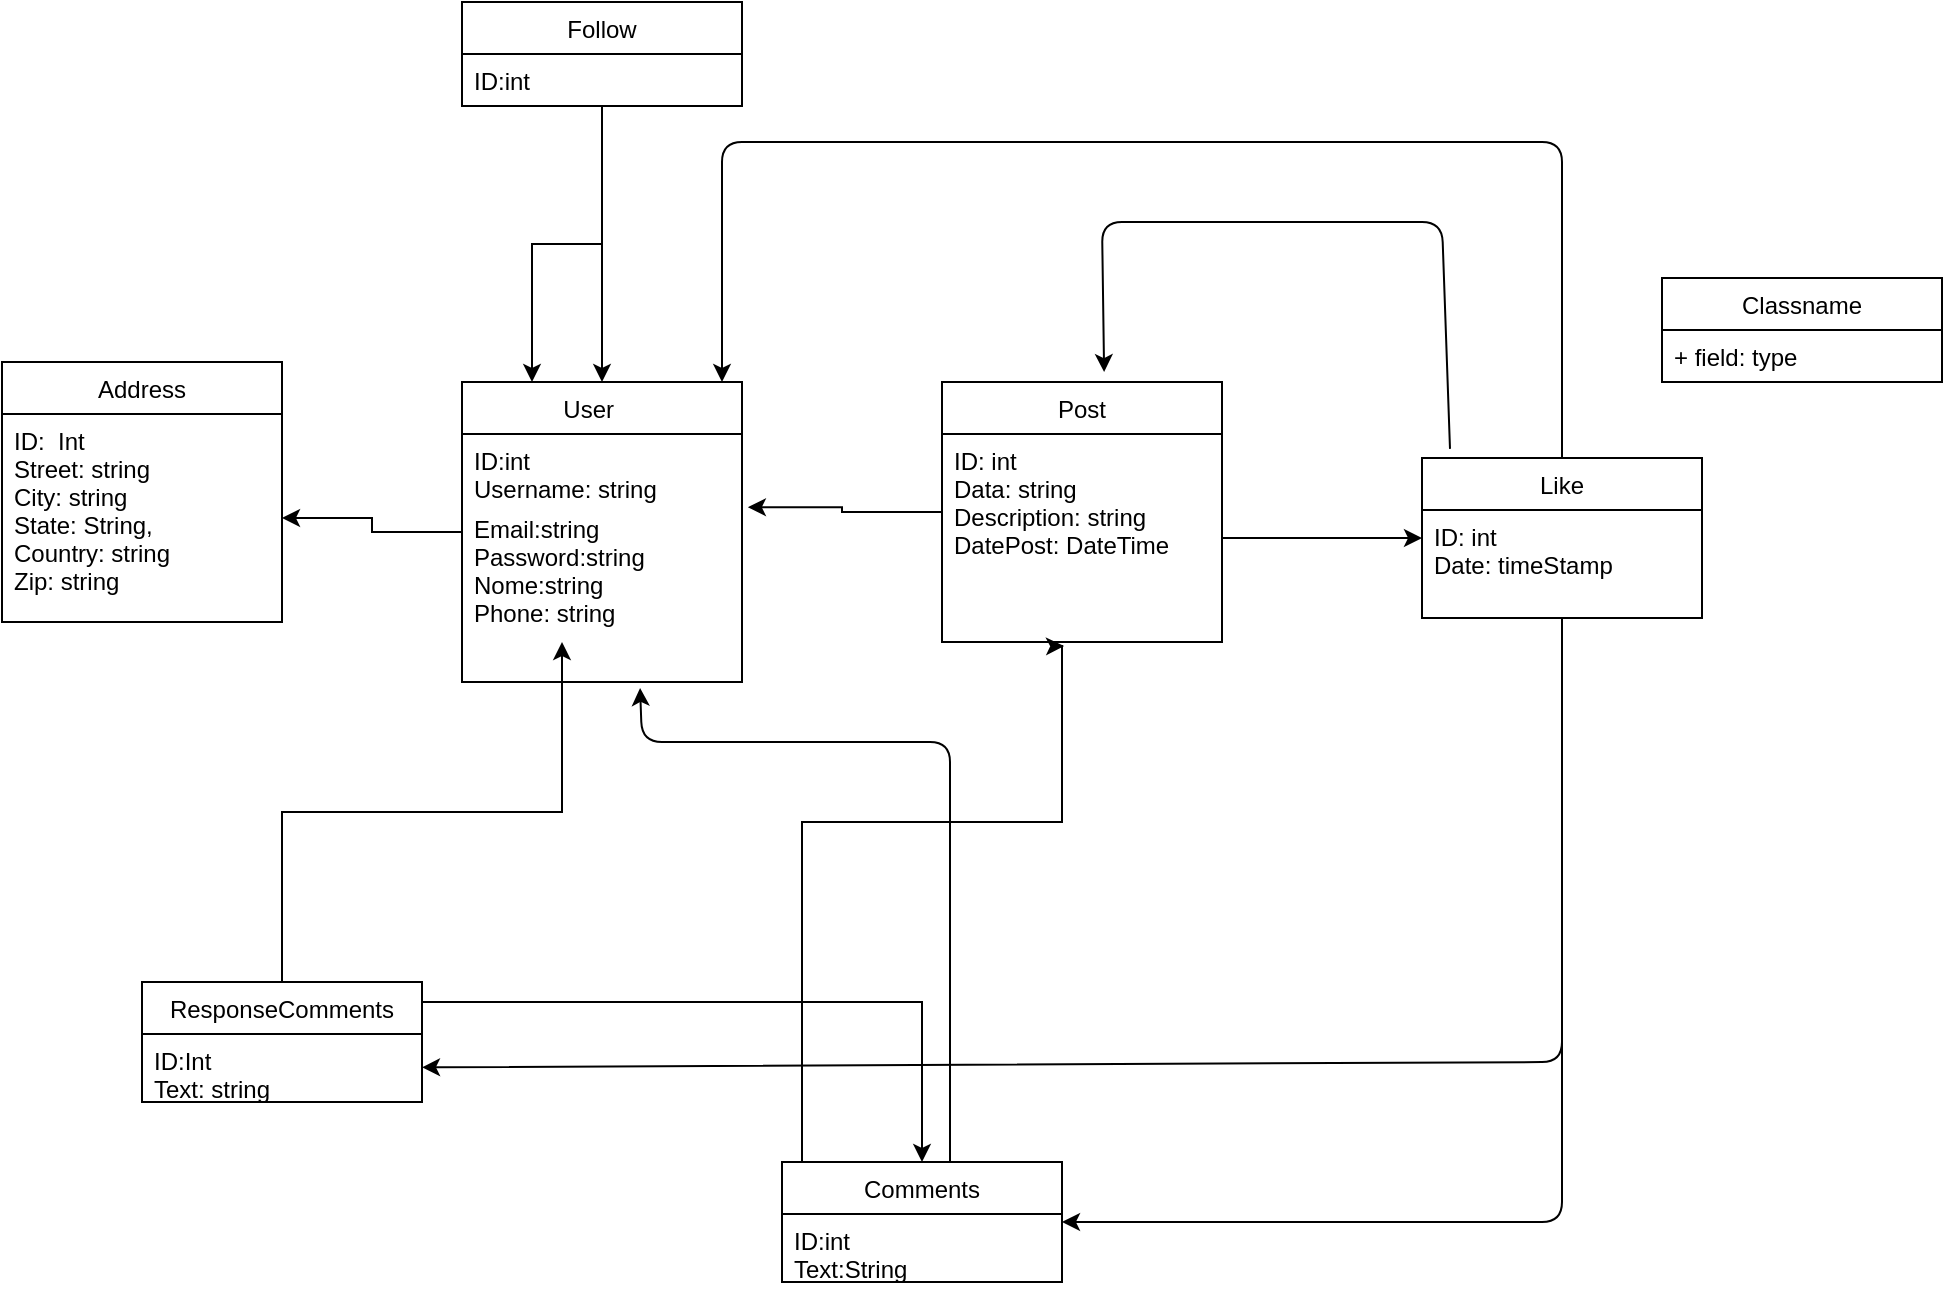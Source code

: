 <mxfile>
    <diagram id="tBFiH671If8sxwnHub_W" name="Page-1">
        <mxGraphModel dx="2081" dy="1890" grid="1" gridSize="10" guides="1" tooltips="1" connect="1" arrows="1" fold="1" page="1" pageScale="1" pageWidth="850" pageHeight="1100" math="0" shadow="0">
            <root>
                <mxCell id="0"/>
                <mxCell id="1" parent="0"/>
                <mxCell id="QNAiTk-AWDqAd8Ro9L4--46" style="edgeStyle=orthogonalEdgeStyle;rounded=0;orthogonalLoop=1;jettySize=auto;html=1;entryX=1;entryY=0.5;entryDx=0;entryDy=0;" parent="1" source="QNAiTk-AWDqAd8Ro9L4--4" target="QNAiTk-AWDqAd8Ro9L4--45" edge="1">
                    <mxGeometry relative="1" as="geometry"/>
                </mxCell>
                <mxCell id="12" style="edgeStyle=none;html=1;entryX=0.6;entryY=0;entryDx=0;entryDy=0;entryPerimeter=0;startArrow=classic;startFill=1;endArrow=none;endFill=0;exitX=0.636;exitY=1.033;exitDx=0;exitDy=0;exitPerimeter=0;" edge="1" parent="1" source="QNAiTk-AWDqAd8Ro9L4--7" target="QNAiTk-AWDqAd8Ro9L4--24">
                    <mxGeometry relative="1" as="geometry">
                        <mxPoint x="160" y="320" as="sourcePoint"/>
                        <Array as="points">
                            <mxPoint x="160" y="340"/>
                            <mxPoint x="314" y="340"/>
                        </Array>
                    </mxGeometry>
                </mxCell>
                <mxCell id="QNAiTk-AWDqAd8Ro9L4--4" value="User    " style="swimlane;fontStyle=0;childLayout=stackLayout;horizontal=1;startSize=26;fillColor=none;horizontalStack=0;resizeParent=1;resizeParentMax=0;resizeLast=0;collapsible=1;marginBottom=0;" parent="1" vertex="1">
                    <mxGeometry x="70" y="160" width="140" height="150" as="geometry"/>
                </mxCell>
                <mxCell id="QNAiTk-AWDqAd8Ro9L4--6" value="ID:int&#10;Username: string&#10;" style="text;strokeColor=none;fillColor=none;align=left;verticalAlign=top;spacingLeft=4;spacingRight=4;overflow=hidden;rotatable=0;points=[[0,0.5],[1,0.5]];portConstraint=eastwest;" parent="QNAiTk-AWDqAd8Ro9L4--4" vertex="1">
                    <mxGeometry y="26" width="140" height="34" as="geometry"/>
                </mxCell>
                <mxCell id="QNAiTk-AWDqAd8Ro9L4--7" value="Email:string&#10;Password:string&#10;Nome:string&#10;Phone: string" style="text;strokeColor=none;fillColor=none;align=left;verticalAlign=top;spacingLeft=4;spacingRight=4;overflow=hidden;rotatable=0;points=[[0,0.5],[1,0.5]];portConstraint=eastwest;" parent="QNAiTk-AWDqAd8Ro9L4--4" vertex="1">
                    <mxGeometry y="60" width="140" height="90" as="geometry"/>
                </mxCell>
                <mxCell id="QNAiTk-AWDqAd8Ro9L4--35" style="edgeStyle=orthogonalEdgeStyle;rounded=0;orthogonalLoop=1;jettySize=auto;html=1;entryX=1.021;entryY=0.029;entryDx=0;entryDy=0;entryPerimeter=0;" parent="1" source="QNAiTk-AWDqAd8Ro9L4--8" target="QNAiTk-AWDqAd8Ro9L4--7" edge="1">
                    <mxGeometry relative="1" as="geometry"/>
                </mxCell>
                <mxCell id="7" style="edgeStyle=none;html=1;startArrow=classic;startFill=1;endArrow=none;endFill=0;entryX=0.1;entryY=-0.057;entryDx=0;entryDy=0;entryPerimeter=0;exitX=0.579;exitY=-0.038;exitDx=0;exitDy=0;exitPerimeter=0;" edge="1" parent="1" source="QNAiTk-AWDqAd8Ro9L4--8" target="QNAiTk-AWDqAd8Ro9L4--20">
                    <mxGeometry relative="1" as="geometry">
                        <Array as="points">
                            <mxPoint x="390" y="80"/>
                            <mxPoint x="560" y="80"/>
                        </Array>
                    </mxGeometry>
                </mxCell>
                <mxCell id="QNAiTk-AWDqAd8Ro9L4--8" value="Post" style="swimlane;fontStyle=0;childLayout=stackLayout;horizontal=1;startSize=26;fillColor=none;horizontalStack=0;resizeParent=1;resizeParentMax=0;resizeLast=0;collapsible=1;marginBottom=0;" parent="1" vertex="1">
                    <mxGeometry x="310" y="160" width="140" height="130" as="geometry"/>
                </mxCell>
                <mxCell id="QNAiTk-AWDqAd8Ro9L4--9" value="ID: int&#10;Data: string&#10;Description: string&#10;DatePost: DateTime" style="text;strokeColor=none;fillColor=none;align=left;verticalAlign=top;spacingLeft=4;spacingRight=4;overflow=hidden;rotatable=0;points=[[0,0.5],[1,0.5]];portConstraint=eastwest;" parent="QNAiTk-AWDqAd8Ro9L4--8" vertex="1">
                    <mxGeometry y="26" width="140" height="104" as="geometry"/>
                </mxCell>
                <mxCell id="QNAiTk-AWDqAd8Ro9L4--16" value="Classname" style="swimlane;fontStyle=0;childLayout=stackLayout;horizontal=1;startSize=26;fillColor=none;horizontalStack=0;resizeParent=1;resizeParentMax=0;resizeLast=0;collapsible=1;marginBottom=0;" parent="1" vertex="1">
                    <mxGeometry x="670" y="108" width="140" height="52" as="geometry"/>
                </mxCell>
                <mxCell id="QNAiTk-AWDqAd8Ro9L4--17" value="+ field: type" style="text;strokeColor=none;fillColor=none;align=left;verticalAlign=top;spacingLeft=4;spacingRight=4;overflow=hidden;rotatable=0;points=[[0,0.5],[1,0.5]];portConstraint=eastwest;" parent="QNAiTk-AWDqAd8Ro9L4--16" vertex="1">
                    <mxGeometry y="26" width="140" height="26" as="geometry"/>
                </mxCell>
                <mxCell id="QNAiTk-AWDqAd8Ro9L4--42" style="edgeStyle=orthogonalEdgeStyle;rounded=0;orthogonalLoop=1;jettySize=auto;html=1;endArrow=none;endFill=0;startArrow=classic;startFill=1;" parent="1" source="QNAiTk-AWDqAd8Ro9L4--20" target="QNAiTk-AWDqAd8Ro9L4--9" edge="1">
                    <mxGeometry relative="1" as="geometry"/>
                </mxCell>
                <mxCell id="3" style="edgeStyle=none;html=1;" edge="1" parent="1" source="QNAiTk-AWDqAd8Ro9L4--20">
                    <mxGeometry relative="1" as="geometry">
                        <mxPoint x="200" y="160" as="targetPoint"/>
                        <Array as="points">
                            <mxPoint x="620" y="40"/>
                            <mxPoint x="200" y="40"/>
                        </Array>
                    </mxGeometry>
                </mxCell>
                <mxCell id="QNAiTk-AWDqAd8Ro9L4--20" value="Like" style="swimlane;fontStyle=0;childLayout=stackLayout;horizontal=1;startSize=26;fillColor=none;horizontalStack=0;resizeParent=1;resizeParentMax=0;resizeLast=0;collapsible=1;marginBottom=0;" parent="1" vertex="1">
                    <mxGeometry x="550" y="198" width="140" height="80" as="geometry"/>
                </mxCell>
                <mxCell id="QNAiTk-AWDqAd8Ro9L4--21" value="ID: int&#10;Date: timeStamp" style="text;strokeColor=none;fillColor=none;align=left;verticalAlign=top;spacingLeft=4;spacingRight=4;overflow=hidden;rotatable=0;points=[[0,0.5],[1,0.5]];portConstraint=eastwest;" parent="QNAiTk-AWDqAd8Ro9L4--20" vertex="1">
                    <mxGeometry y="26" width="140" height="54" as="geometry"/>
                </mxCell>
                <mxCell id="QNAiTk-AWDqAd8Ro9L4--39" style="edgeStyle=orthogonalEdgeStyle;rounded=0;orthogonalLoop=1;jettySize=auto;html=1;entryX=0.436;entryY=1.019;entryDx=0;entryDy=0;entryPerimeter=0;" parent="1" source="QNAiTk-AWDqAd8Ro9L4--24" target="QNAiTk-AWDqAd8Ro9L4--9" edge="1">
                    <mxGeometry relative="1" as="geometry">
                        <Array as="points">
                            <mxPoint x="240" y="380"/>
                            <mxPoint x="370" y="380"/>
                        </Array>
                    </mxGeometry>
                </mxCell>
                <mxCell id="13" style="edgeStyle=none;html=1;startArrow=classic;startFill=1;endArrow=none;endFill=0;" edge="1" parent="1" source="QNAiTk-AWDqAd8Ro9L4--24" target="QNAiTk-AWDqAd8Ro9L4--21">
                    <mxGeometry relative="1" as="geometry">
                        <Array as="points">
                            <mxPoint x="620" y="580"/>
                        </Array>
                    </mxGeometry>
                </mxCell>
                <mxCell id="QNAiTk-AWDqAd8Ro9L4--24" value="Comments" style="swimlane;fontStyle=0;childLayout=stackLayout;horizontal=1;startSize=26;fillColor=none;horizontalStack=0;resizeParent=1;resizeParentMax=0;resizeLast=0;collapsible=1;marginBottom=0;" parent="1" vertex="1">
                    <mxGeometry x="230" y="550" width="140" height="60" as="geometry"/>
                </mxCell>
                <mxCell id="QNAiTk-AWDqAd8Ro9L4--25" value="ID:int&#10;Text:String&#10;" style="text;strokeColor=none;fillColor=none;align=left;verticalAlign=top;spacingLeft=4;spacingRight=4;overflow=hidden;rotatable=0;points=[[0,0.5],[1,0.5]];portConstraint=eastwest;" parent="QNAiTk-AWDqAd8Ro9L4--24" vertex="1">
                    <mxGeometry y="26" width="140" height="34" as="geometry"/>
                </mxCell>
                <mxCell id="QNAiTk-AWDqAd8Ro9L4--44" value="Address" style="swimlane;fontStyle=0;childLayout=stackLayout;horizontal=1;startSize=26;fillColor=none;horizontalStack=0;resizeParent=1;resizeParentMax=0;resizeLast=0;collapsible=1;marginBottom=0;" parent="1" vertex="1">
                    <mxGeometry x="-160" y="150" width="140" height="130" as="geometry"/>
                </mxCell>
                <mxCell id="QNAiTk-AWDqAd8Ro9L4--45" value="ID:  Int&#10;Street: string&#10;City: string&#10;State: String,&#10;Country: string&#10;Zip: string" style="text;strokeColor=none;fillColor=none;align=left;verticalAlign=top;spacingLeft=4;spacingRight=4;overflow=hidden;rotatable=0;points=[[0,0.5],[1,0.5]];portConstraint=eastwest;" parent="QNAiTk-AWDqAd8Ro9L4--44" vertex="1">
                    <mxGeometry y="26" width="140" height="104" as="geometry"/>
                </mxCell>
                <mxCell id="QNAiTk-AWDqAd8Ro9L4--49" style="edgeStyle=orthogonalEdgeStyle;rounded=0;orthogonalLoop=1;jettySize=auto;html=1;" parent="1" source="QNAiTk-AWDqAd8Ro9L4--47" edge="1">
                    <mxGeometry relative="1" as="geometry">
                        <mxPoint x="120" y="290" as="targetPoint"/>
                        <Array as="points">
                            <mxPoint x="-20" y="375"/>
                            <mxPoint x="120" y="375"/>
                            <mxPoint x="120" y="290"/>
                        </Array>
                    </mxGeometry>
                </mxCell>
                <mxCell id="QNAiTk-AWDqAd8Ro9L4--51" style="edgeStyle=orthogonalEdgeStyle;rounded=0;orthogonalLoop=1;jettySize=auto;html=1;" parent="1" source="QNAiTk-AWDqAd8Ro9L4--47" target="QNAiTk-AWDqAd8Ro9L4--24" edge="1">
                    <mxGeometry relative="1" as="geometry">
                        <Array as="points">
                            <mxPoint x="300" y="470"/>
                        </Array>
                    </mxGeometry>
                </mxCell>
                <mxCell id="QNAiTk-AWDqAd8Ro9L4--47" value="ResponseComments" style="swimlane;fontStyle=0;childLayout=stackLayout;horizontal=1;startSize=26;fillColor=none;horizontalStack=0;resizeParent=1;resizeParentMax=0;resizeLast=0;collapsible=1;marginBottom=0;" parent="1" vertex="1">
                    <mxGeometry x="-90" y="460" width="140" height="60" as="geometry"/>
                </mxCell>
                <mxCell id="QNAiTk-AWDqAd8Ro9L4--48" value="ID:Int&#10;Text: string" style="text;strokeColor=none;fillColor=none;align=left;verticalAlign=top;spacingLeft=4;spacingRight=4;overflow=hidden;rotatable=0;points=[[0,0.5],[1,0.5]];portConstraint=eastwest;" parent="QNAiTk-AWDqAd8Ro9L4--47" vertex="1">
                    <mxGeometry y="26" width="140" height="34" as="geometry"/>
                </mxCell>
                <mxCell id="QNAiTk-AWDqAd8Ro9L4--55" style="edgeStyle=orthogonalEdgeStyle;rounded=0;orthogonalLoop=1;jettySize=auto;html=1;" parent="1" source="QNAiTk-AWDqAd8Ro9L4--52" target="QNAiTk-AWDqAd8Ro9L4--4" edge="1">
                    <mxGeometry relative="1" as="geometry"/>
                </mxCell>
                <mxCell id="QNAiTk-AWDqAd8Ro9L4--56" style="edgeStyle=orthogonalEdgeStyle;rounded=0;orthogonalLoop=1;jettySize=auto;html=1;entryX=0.25;entryY=0;entryDx=0;entryDy=0;" parent="1" source="QNAiTk-AWDqAd8Ro9L4--52" target="QNAiTk-AWDqAd8Ro9L4--4" edge="1">
                    <mxGeometry relative="1" as="geometry"/>
                </mxCell>
                <mxCell id="QNAiTk-AWDqAd8Ro9L4--52" value="Follow" style="swimlane;fontStyle=0;childLayout=stackLayout;horizontal=1;startSize=26;fillColor=none;horizontalStack=0;resizeParent=1;resizeParentMax=0;resizeLast=0;collapsible=1;marginBottom=0;" parent="1" vertex="1">
                    <mxGeometry x="70" y="-30" width="140" height="52" as="geometry"/>
                </mxCell>
                <mxCell id="QNAiTk-AWDqAd8Ro9L4--53" value="ID:int" style="text;strokeColor=none;fillColor=none;align=left;verticalAlign=top;spacingLeft=4;spacingRight=4;overflow=hidden;rotatable=0;points=[[0,0.5],[1,0.5]];portConstraint=eastwest;" parent="QNAiTk-AWDqAd8Ro9L4--52" vertex="1">
                    <mxGeometry y="26" width="140" height="26" as="geometry"/>
                </mxCell>
                <mxCell id="14" style="edgeStyle=none;html=1;startArrow=classic;startFill=1;endArrow=none;endFill=0;" edge="1" parent="1" source="QNAiTk-AWDqAd8Ro9L4--48" target="QNAiTk-AWDqAd8Ro9L4--21">
                    <mxGeometry relative="1" as="geometry">
                        <Array as="points">
                            <mxPoint x="620" y="500"/>
                        </Array>
                    </mxGeometry>
                </mxCell>
            </root>
        </mxGraphModel>
    </diagram>
</mxfile>